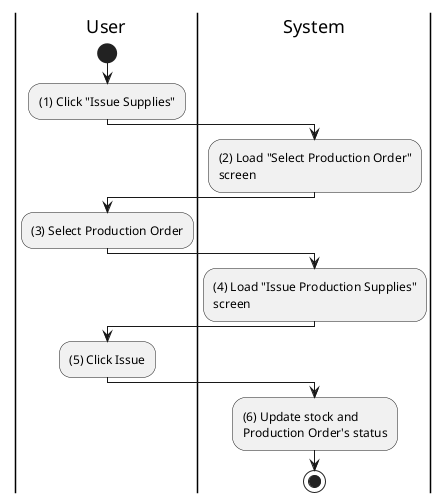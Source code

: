 @startuml inventory-supply-issue
|u|User
|s|System

|u|
start
:(1) Click "Issue Supplies";

|s|
:(2) Load "Select Production Order"\nscreen;

|u|
:(3) Select Production Order;

|s|
:(4) Load "Issue Production Supplies"\nscreen;

|u|
:(5) Click Issue;

|s|
:(6) Update stock and\nProduction Order's status;
stop
@enduml
